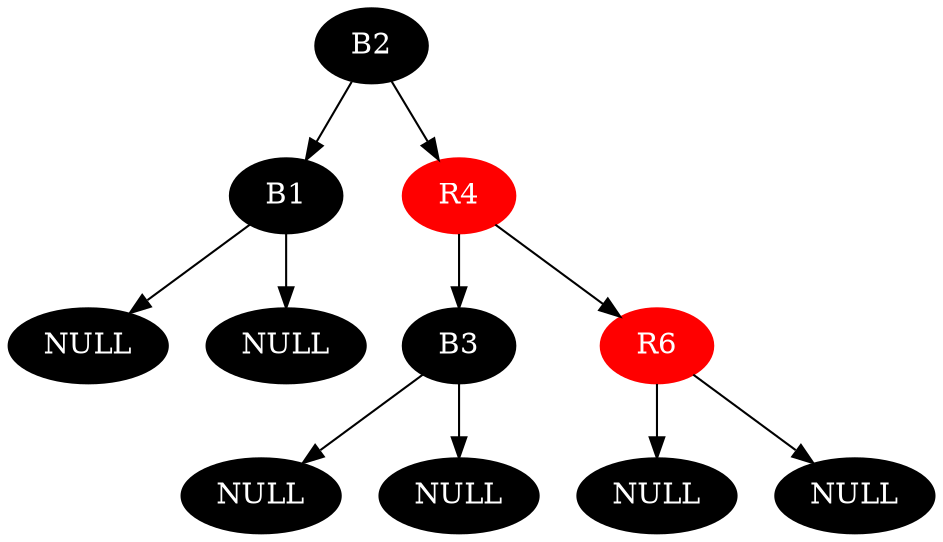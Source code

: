 digraph{
0[label="B2",color=black,style=filled,fontcolor=white];
0 -> 1;
0 -> 2;
1[label="B1",color=black,style=filled,fontcolor=white];
1 -> 3;
1 -> 4;
3[label="NULL",color=black,style=filled,fontcolor=white];
4[label="NULL",color=black,style=filled,fontcolor=white];
2[label="R4",color=red,style=filled,fontcolor=white];
2 -> 5;
2 -> 6;
5[label="B3",color=black,style=filled,fontcolor=white];
5 -> 11;
5 -> 12;
11[label="NULL",color=black,style=filled,fontcolor=white];
12[label="NULL",color=black,style=filled,fontcolor=white];
6[label="R6",color=red,style=filled,fontcolor=white];
6 -> 13;
6 -> 14;
13[label="NULL",color=black,style=filled,fontcolor=white];
14[label="NULL",color=black,style=filled,fontcolor=white];
}

